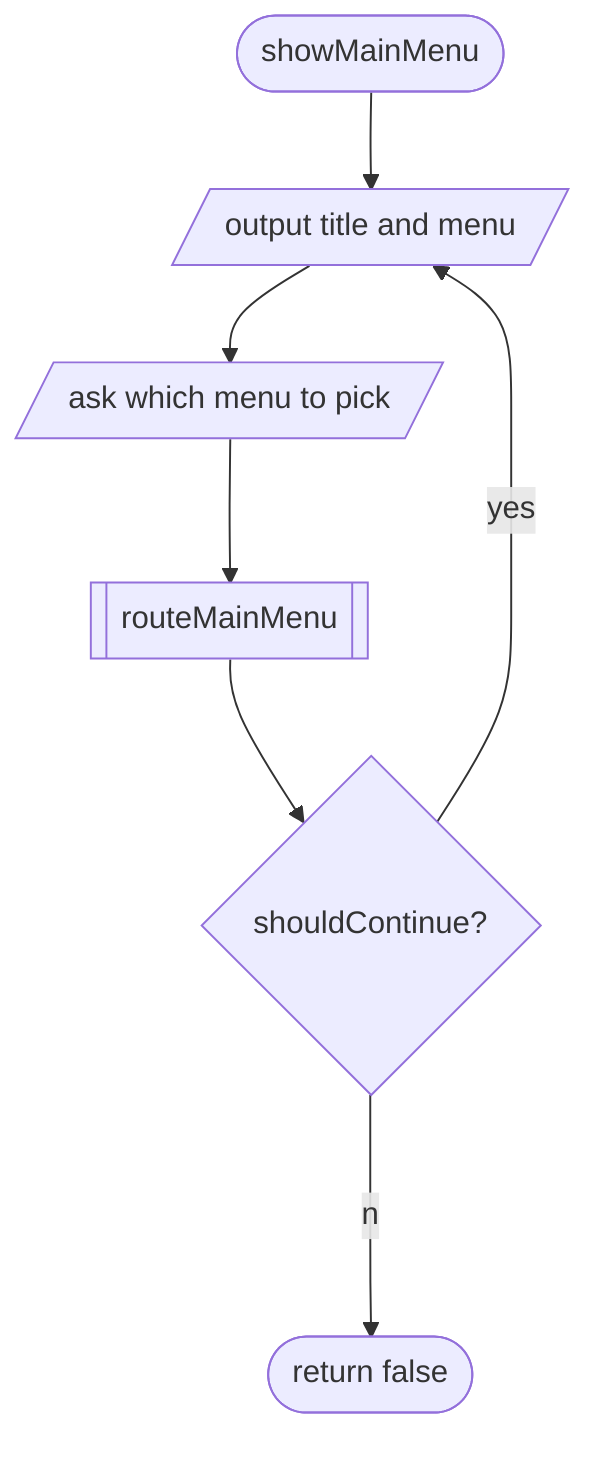 flowchart TD
    %% @config(./config.json)
    mainMenuStart([showMainMenu])
    mainMenuTitle[/output title and menu/]
    input[/ask which menu to pick/]
    routeMainMenu[[routeMainMenu]]
    shouldMainMenuRepeat{shouldContinue?}
    mainMenuReturn([return false])
    mainMenuStart-->mainMenuTitle
    mainMenuTitle-->input
    input-->routeMainMenu
    routeMainMenu-->shouldMainMenuRepeat
    shouldMainMenuRepeat--yes-->mainMenuTitle
    shouldMainMenuRepeat--no-->mainMenuReturn
